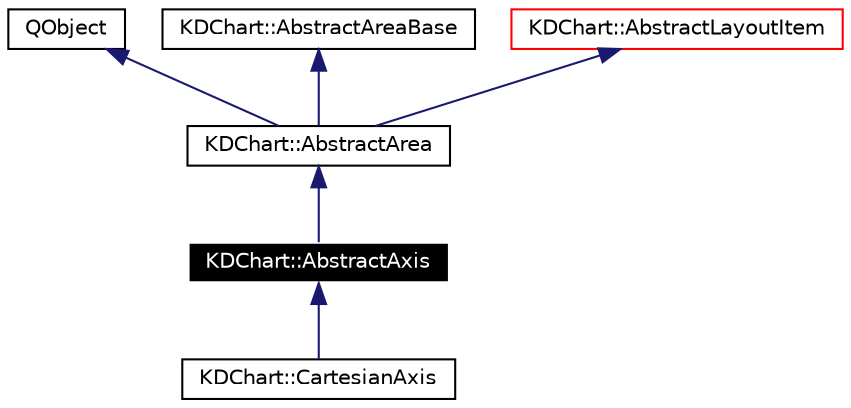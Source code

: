 digraph G
{
  edge [fontname="Helvetica",fontsize=10,labelfontname="Helvetica",labelfontsize=10];
  node [fontname="Helvetica",fontsize=10,shape=record];
  Node129 [label="KDChart::AbstractAxis",height=0.2,width=0.4,color="white", fillcolor="black", style="filled" fontcolor="white"];
  Node130 -> Node129 [dir=back,color="midnightblue",fontsize=10,style="solid",fontname="Helvetica"];
  Node130 [label="KDChart::AbstractArea",height=0.2,width=0.4,color="black",URL="$class_k_d_chart_1_1_abstract_area.html"];
  Node131 -> Node130 [dir=back,color="midnightblue",fontsize=10,style="solid",fontname="Helvetica"];
  Node131 [label="QObject",height=0.2,width=0.4,color="black",URL="$class_q_object.html"];
  Node132 -> Node130 [dir=back,color="midnightblue",fontsize=10,style="solid",fontname="Helvetica"];
  Node132 [label="KDChart::AbstractAreaBase",height=0.2,width=0.4,color="black",URL="$class_k_d_chart_1_1_abstract_area_base.html"];
  Node133 -> Node130 [dir=back,color="midnightblue",fontsize=10,style="solid",fontname="Helvetica"];
  Node133 [label="KDChart::AbstractLayoutItem",height=0.2,width=0.4,color="red",URL="$class_k_d_chart_1_1_abstract_layout_item.html"];
  Node129 -> Node135 [dir=back,color="midnightblue",fontsize=10,style="solid",fontname="Helvetica"];
  Node135 [label="KDChart::CartesianAxis",height=0.2,width=0.4,color="black",URL="$class_k_d_chart_1_1_cartesian_axis.html"];
}
